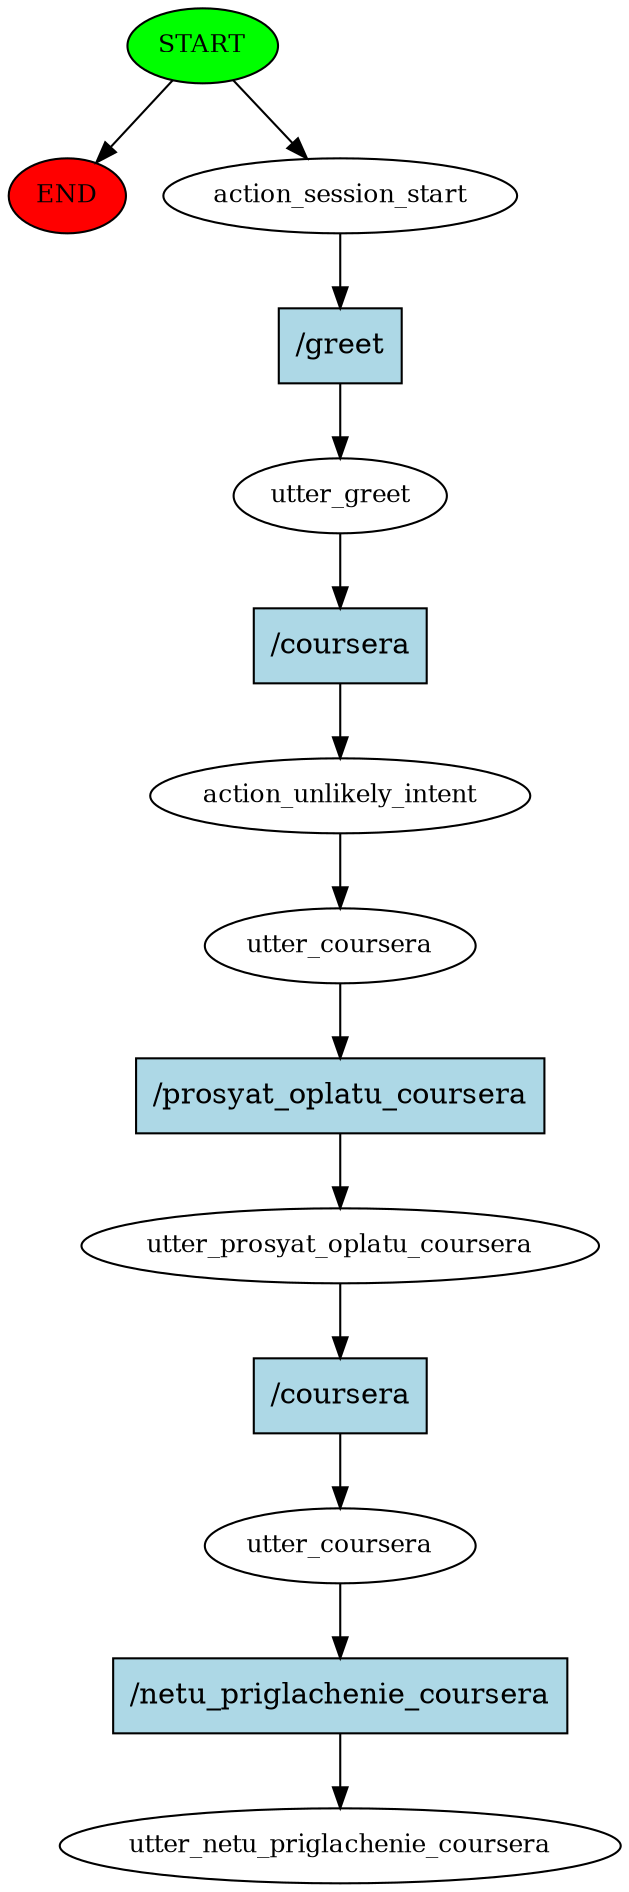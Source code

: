 digraph  {
0 [class="start active", fillcolor=green, fontsize=12, label=START, style=filled];
"-1" [class=end, fillcolor=red, fontsize=12, label=END, style=filled];
1 [class=active, fontsize=12, label=action_session_start];
2 [class=active, fontsize=12, label=utter_greet];
3 [class=active, fontsize=12, label=action_unlikely_intent];
4 [class=active, fontsize=12, label=utter_coursera];
5 [class=active, fontsize=12, label=utter_prosyat_oplatu_coursera];
6 [class=active, fontsize=12, label=utter_coursera];
7 [class="dashed active", fontsize=12, label=utter_netu_priglachenie_coursera];
8 [class="intent active", fillcolor=lightblue, label="/greet", shape=rect, style=filled];
9 [class="intent active", fillcolor=lightblue, label="/coursera", shape=rect, style=filled];
10 [class="intent active", fillcolor=lightblue, label="/prosyat_oplatu_coursera", shape=rect, style=filled];
11 [class="intent active", fillcolor=lightblue, label="/coursera", shape=rect, style=filled];
12 [class="intent active", fillcolor=lightblue, label="/netu_priglachenie_coursera", shape=rect, style=filled];
0 -> "-1"  [class="", key=NONE, label=""];
0 -> 1  [class=active, key=NONE, label=""];
1 -> 8  [class=active, key=0];
2 -> 9  [class=active, key=0];
3 -> 4  [class=active, key=NONE, label=""];
4 -> 10  [class=active, key=0];
5 -> 11  [class=active, key=0];
6 -> 12  [class=active, key=0];
8 -> 2  [class=active, key=0];
9 -> 3  [class=active, key=0];
10 -> 5  [class=active, key=0];
11 -> 6  [class=active, key=0];
12 -> 7  [class=active, key=0];
}
